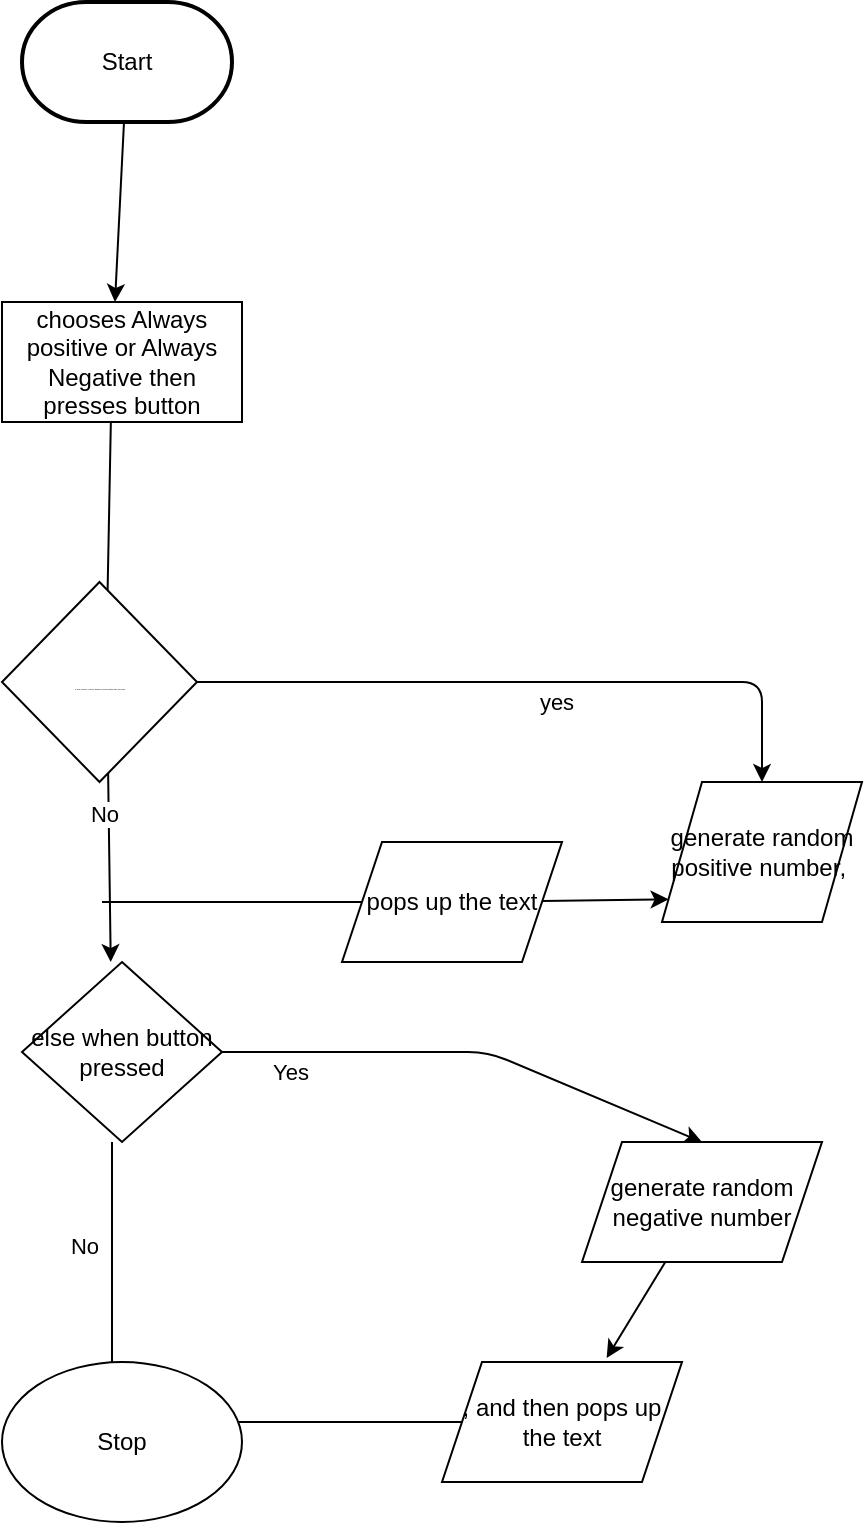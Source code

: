 <mxfile>
    <diagram id="GInHtZuMB5CcCfA9ihm7" name="Page-1">
        <mxGraphModel dx="562" dy="447" grid="1" gridSize="10" guides="1" tooltips="1" connect="1" arrows="1" fold="1" page="1" pageScale="1" pageWidth="850" pageHeight="1100" math="0" shadow="0">
            <root>
                <mxCell id="0"/>
                <mxCell id="1" parent="0"/>
                <mxCell id="7" style="edgeStyle=none;html=1;" parent="1" source="2" edge="1">
                    <mxGeometry relative="1" as="geometry">
                        <mxPoint x="276.5" y="190" as="targetPoint"/>
                    </mxGeometry>
                </mxCell>
                <mxCell id="2" value="Start" style="strokeWidth=2;html=1;shape=mxgraph.flowchart.terminator;whiteSpace=wrap;" parent="1" vertex="1">
                    <mxGeometry x="230" y="40" width="105" height="60" as="geometry"/>
                </mxCell>
                <mxCell id="8" style="edgeStyle=none;html=1;entryX=0.5;entryY=0;entryDx=0;entryDy=0;" parent="1" edge="1">
                    <mxGeometry relative="1" as="geometry">
                        <mxPoint x="272.5" y="350" as="targetPoint"/>
                        <Array as="points"/>
                        <mxPoint x="274.423" y="250" as="sourcePoint"/>
                    </mxGeometry>
                </mxCell>
                <mxCell id="10" style="edgeStyle=none;html=1;" parent="1" edge="1">
                    <mxGeometry relative="1" as="geometry">
                        <Array as="points"/>
                        <mxPoint x="272.986" y="420" as="sourcePoint"/>
                        <mxPoint x="274.375" y="520" as="targetPoint"/>
                    </mxGeometry>
                </mxCell>
                <mxCell id="21" value="No" style="edgeLabel;html=1;align=center;verticalAlign=middle;resizable=0;points=[];" parent="10" vertex="1" connectable="0">
                    <mxGeometry x="-0.494" y="-3" relative="1" as="geometry">
                        <mxPoint as="offset"/>
                    </mxGeometry>
                </mxCell>
                <mxCell id="11" style="edgeStyle=none;html=1;entryX=0.5;entryY=0;entryDx=0;entryDy=0;exitX=1;exitY=0.5;exitDx=0;exitDy=0;" parent="1" source="35" target="13" edge="1">
                    <mxGeometry relative="1" as="geometry">
                        <mxPoint x="620" y="430" as="targetPoint"/>
                        <Array as="points">
                            <mxPoint x="600" y="380"/>
                        </Array>
                        <mxPoint x="320.929" y="384.261" as="sourcePoint"/>
                    </mxGeometry>
                </mxCell>
                <mxCell id="12" value="yes" style="edgeLabel;html=1;align=center;verticalAlign=middle;resizable=0;points=[];" parent="11" vertex="1" connectable="0">
                    <mxGeometry x="0.458" relative="1" as="geometry">
                        <mxPoint x="-63" y="10" as="offset"/>
                    </mxGeometry>
                </mxCell>
                <mxCell id="27" style="edgeStyle=none;html=1;exitX=1;exitY=0.5;exitDx=0;exitDy=0;exitPerimeter=0;entryX=0.5;entryY=0;entryDx=0;entryDy=0;" parent="1" edge="1">
                    <mxGeometry relative="1" as="geometry">
                        <mxPoint x="570" y="610" as="targetPoint"/>
                        <Array as="points">
                            <mxPoint x="463" y="565"/>
                        </Array>
                        <mxPoint x="330" y="565" as="sourcePoint"/>
                    </mxGeometry>
                </mxCell>
                <mxCell id="29" value="Yes" style="edgeLabel;html=1;align=center;verticalAlign=middle;resizable=0;points=[];" parent="27" vertex="1" connectable="0">
                    <mxGeometry x="-0.434" y="-1" relative="1" as="geometry">
                        <mxPoint x="-37" y="9" as="offset"/>
                    </mxGeometry>
                </mxCell>
                <mxCell id="30" style="edgeStyle=none;html=1;exitX=0.5;exitY=1;exitDx=0;exitDy=0;exitPerimeter=0;entryX=0.5;entryY=0;entryDx=0;entryDy=0;" parent="1" edge="1">
                    <mxGeometry relative="1" as="geometry">
                        <mxPoint x="272.5" y="740" as="targetPoint"/>
                        <Array as="points">
                            <mxPoint x="275" y="730"/>
                        </Array>
                        <mxPoint x="275" y="610" as="sourcePoint"/>
                    </mxGeometry>
                </mxCell>
                <mxCell id="32" value="No" style="edgeLabel;html=1;align=center;verticalAlign=middle;resizable=0;points=[];" parent="30" vertex="1" connectable="0">
                    <mxGeometry x="-0.425" relative="1" as="geometry">
                        <mxPoint x="-14" y="14" as="offset"/>
                    </mxGeometry>
                </mxCell>
                <mxCell id="13" value="generate random positive number,&amp;nbsp;" style="shape=parallelogram;perimeter=parallelogramPerimeter;whiteSpace=wrap;html=1;fixedSize=1;" parent="1" vertex="1">
                    <mxGeometry x="550" y="430" width="100" height="70" as="geometry"/>
                </mxCell>
                <mxCell id="24" value="" style="endArrow=none;html=1;" parent="1" edge="1">
                    <mxGeometry width="50" height="50" relative="1" as="geometry">
                        <mxPoint x="270" y="490" as="sourcePoint"/>
                        <mxPoint x="400" y="490" as="targetPoint"/>
                    </mxGeometry>
                </mxCell>
                <mxCell id="31" style="edgeStyle=none;html=1;" parent="1" edge="1">
                    <mxGeometry relative="1" as="geometry">
                        <mxPoint x="295" y="750" as="targetPoint"/>
                        <Array as="points">
                            <mxPoint x="450" y="750"/>
                        </Array>
                        <mxPoint x="450" y="750" as="sourcePoint"/>
                    </mxGeometry>
                </mxCell>
                <mxCell id="34" value="&lt;span&gt;chooses Always positive or Always Negative then presses button&lt;/span&gt;" style="rounded=0;whiteSpace=wrap;html=1;" vertex="1" parent="1">
                    <mxGeometry x="220" y="190" width="120" height="60" as="geometry"/>
                </mxCell>
                <mxCell id="35" value="&lt;span&gt;&lt;font style=&quot;line-height: 1.2 ; font-size: 1px&quot;&gt;if user chosen Always positive when button was pressed&lt;/font&gt;&lt;/span&gt;" style="rhombus;whiteSpace=wrap;html=1;" vertex="1" parent="1">
                    <mxGeometry x="220" y="330" width="97.5" height="100" as="geometry"/>
                </mxCell>
                <mxCell id="36" value="&lt;span style=&quot;font-size: 12px&quot;&gt;else when button pressed&lt;/span&gt;" style="rhombus;whiteSpace=wrap;html=1;fontSize=1;" vertex="1" parent="1">
                    <mxGeometry x="230" y="520" width="100" height="90" as="geometry"/>
                </mxCell>
                <mxCell id="38" style="edgeStyle=none;html=1;entryX=0.033;entryY=0.838;entryDx=0;entryDy=0;entryPerimeter=0;fontSize=1;" edge="1" parent="1" source="37" target="13">
                    <mxGeometry relative="1" as="geometry"/>
                </mxCell>
                <mxCell id="37" value="&lt;span style=&quot;font-size: 12px&quot;&gt;pops up the text&lt;/span&gt;" style="shape=parallelogram;perimeter=parallelogramPerimeter;whiteSpace=wrap;html=1;fixedSize=1;fontSize=1;" vertex="1" parent="1">
                    <mxGeometry x="390" y="460" width="110" height="60" as="geometry"/>
                </mxCell>
                <mxCell id="41" style="edgeStyle=none;html=1;entryX=0.686;entryY=-0.033;entryDx=0;entryDy=0;entryPerimeter=0;fontSize=1;" edge="1" parent="1" source="39" target="40">
                    <mxGeometry relative="1" as="geometry"/>
                </mxCell>
                <mxCell id="39" value="&lt;span style=&quot;font-size: 12px&quot;&gt;generate random negative number&lt;/span&gt;" style="shape=parallelogram;perimeter=parallelogramPerimeter;whiteSpace=wrap;html=1;fixedSize=1;fontSize=1;" vertex="1" parent="1">
                    <mxGeometry x="510" y="610" width="120" height="60" as="geometry"/>
                </mxCell>
                <mxCell id="40" value="&lt;span style=&quot;font-size: 12px&quot;&gt;, and then pops up the text&lt;/span&gt;" style="shape=parallelogram;perimeter=parallelogramPerimeter;whiteSpace=wrap;html=1;fixedSize=1;fontSize=1;" vertex="1" parent="1">
                    <mxGeometry x="440" y="720" width="120" height="60" as="geometry"/>
                </mxCell>
                <mxCell id="42" value="&lt;span style=&quot;font-size: 12px&quot;&gt;Stop&lt;/span&gt;" style="ellipse;whiteSpace=wrap;html=1;fontSize=1;" vertex="1" parent="1">
                    <mxGeometry x="220" y="720" width="120" height="80" as="geometry"/>
                </mxCell>
            </root>
        </mxGraphModel>
    </diagram>
</mxfile>